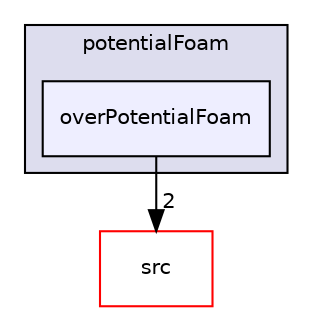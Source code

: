 digraph "applications/solvers/basic/potentialFoam/overPotentialFoam" {
  bgcolor=transparent;
  compound=true
  node [ fontsize="10", fontname="Helvetica"];
  edge [ labelfontsize="10", labelfontname="Helvetica"];
  subgraph clusterdir_bb853a4a1f118ab3e8a3306bde206fb7 {
    graph [ bgcolor="#ddddee", pencolor="black", label="potentialFoam" fontname="Helvetica", fontsize="10", URL="dir_bb853a4a1f118ab3e8a3306bde206fb7.html"]
  dir_1d57cbc032c3bc3355ddaf02700939d9 [shape=box, label="overPotentialFoam", style="filled", fillcolor="#eeeeff", pencolor="black", URL="dir_1d57cbc032c3bc3355ddaf02700939d9.html"];
  }
  dir_68267d1309a1af8e8297ef4c3efbcdba [shape=box label="src" color="red" URL="dir_68267d1309a1af8e8297ef4c3efbcdba.html"];
  dir_1d57cbc032c3bc3355ddaf02700939d9->dir_68267d1309a1af8e8297ef4c3efbcdba [headlabel="2", labeldistance=1.5 headhref="dir_000008_000499.html"];
}
